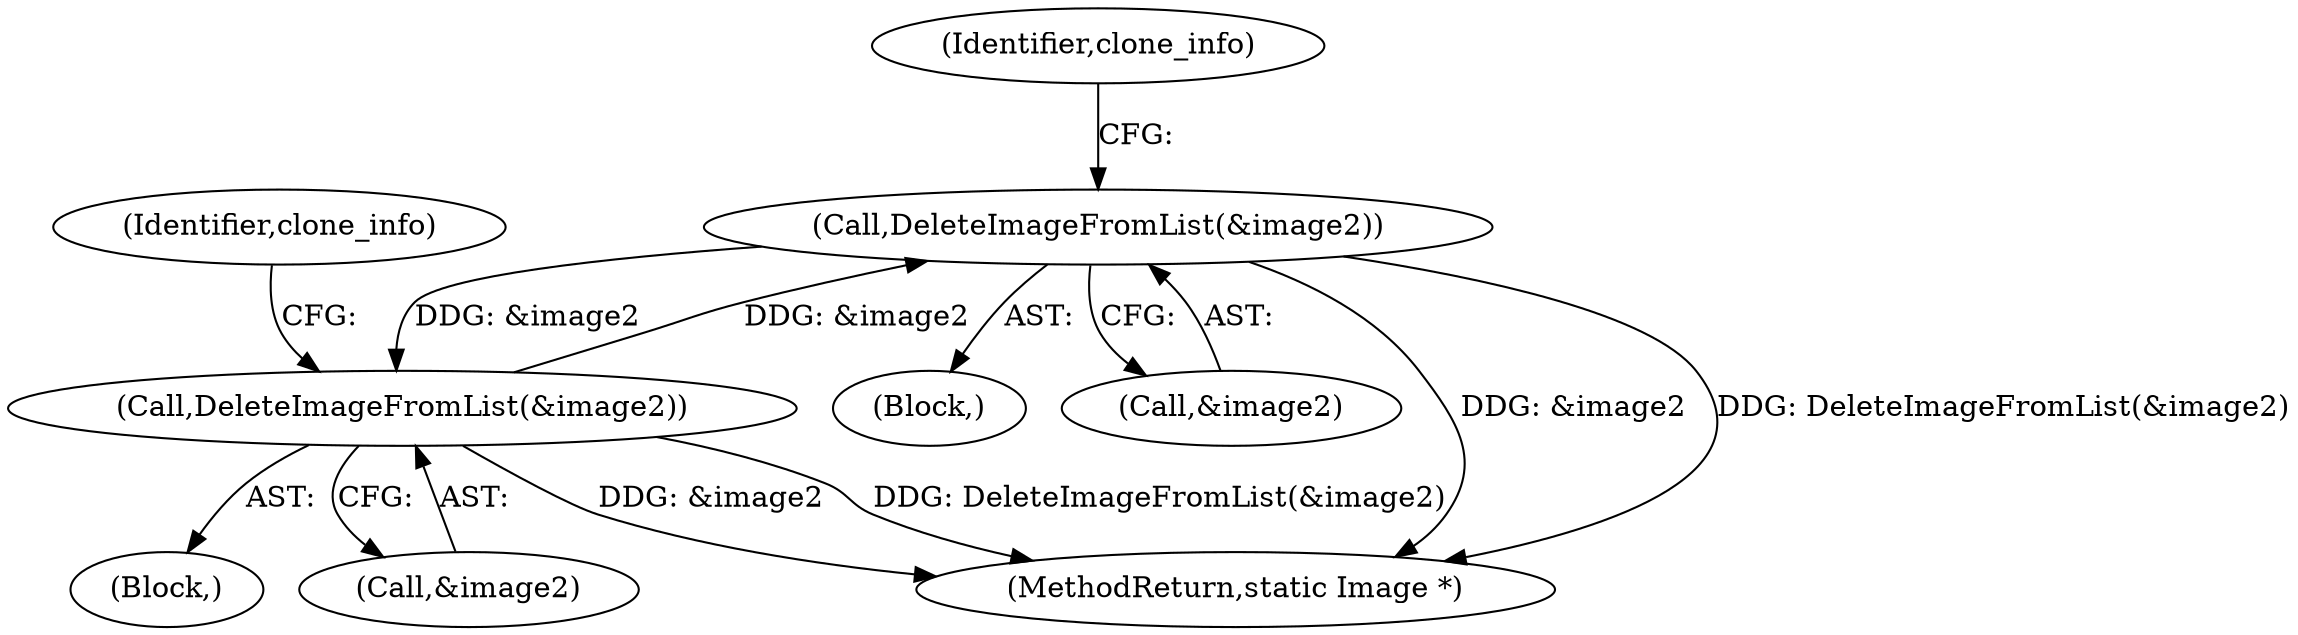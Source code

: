 digraph "0_ImageMagick_51b0ae01709adc1e4a9245e158ef17b85a110960@pointer" {
"1001667" [label="(Call,DeleteImageFromList(&image2))"];
"1001579" [label="(Call,DeleteImageFromList(&image2))"];
"1001667" [label="(Call,DeleteImageFromList(&image2))"];
"1001671" [label="(Identifier,clone_info)"];
"1001666" [label="(Block,)"];
"1001668" [label="(Call,&image2)"];
"1001578" [label="(Block,)"];
"1001580" [label="(Call,&image2)"];
"1001823" [label="(MethodReturn,static Image *)"];
"1001579" [label="(Call,DeleteImageFromList(&image2))"];
"1001583" [label="(Identifier,clone_info)"];
"1001667" [label="(Call,DeleteImageFromList(&image2))"];
"1001667" -> "1001666"  [label="AST: "];
"1001667" -> "1001668"  [label="CFG: "];
"1001668" -> "1001667"  [label="AST: "];
"1001671" -> "1001667"  [label="CFG: "];
"1001667" -> "1001823"  [label="DDG: &image2"];
"1001667" -> "1001823"  [label="DDG: DeleteImageFromList(&image2)"];
"1001667" -> "1001579"  [label="DDG: &image2"];
"1001579" -> "1001667"  [label="DDG: &image2"];
"1001579" -> "1001578"  [label="AST: "];
"1001579" -> "1001580"  [label="CFG: "];
"1001580" -> "1001579"  [label="AST: "];
"1001583" -> "1001579"  [label="CFG: "];
"1001579" -> "1001823"  [label="DDG: &image2"];
"1001579" -> "1001823"  [label="DDG: DeleteImageFromList(&image2)"];
}
